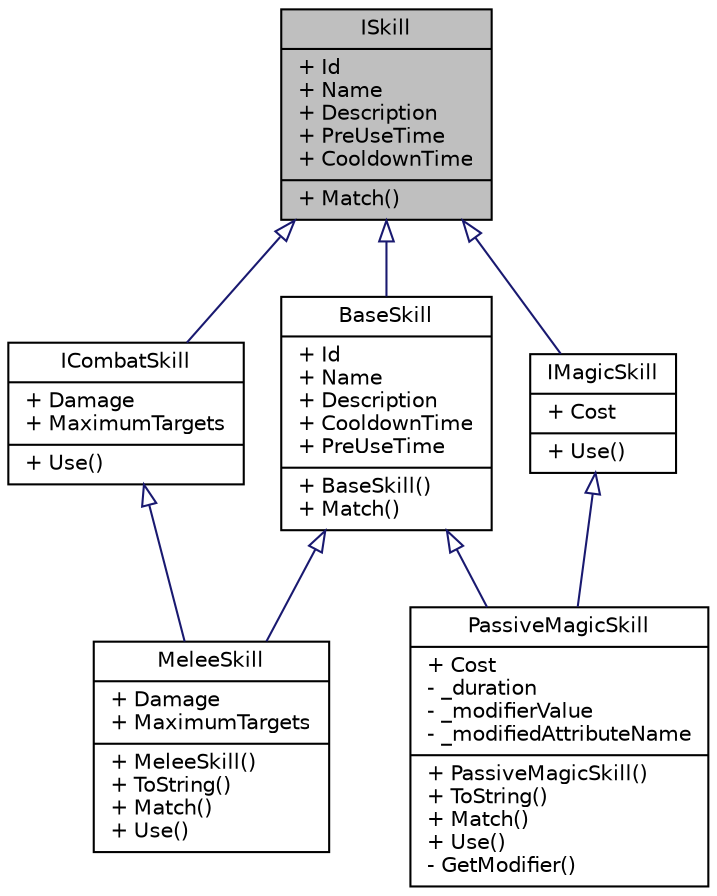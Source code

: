 digraph "ISkill"
{
 // INTERACTIVE_SVG=YES
  edge [fontname="Helvetica",fontsize="10",labelfontname="Helvetica",labelfontsize="10"];
  node [fontname="Helvetica",fontsize="10",shape=record];
  Node1 [label="{ISkill\n|+ Id\l+ Name\l+ Description\l+ PreUseTime\l+ CooldownTime\l|+ Match()\l}",height=0.2,width=0.4,color="black", fillcolor="grey75", style="filled", fontcolor="black"];
  Node1 -> Node2 [dir="back",color="midnightblue",fontsize="10",style="solid",arrowtail="onormal",fontname="Helvetica"];
  Node2 [label="{BaseSkill\n|+ Id\l+ Name\l+ Description\l+ CooldownTime\l+ PreUseTime\l|+ BaseSkill()\l+ Match()\l}",height=0.2,width=0.4,color="black", fillcolor="white", style="filled",URL="$dc/db7/class_action_rpg_kit_1_1_character_1_1_skill_1_1_base_skill.xhtml",tooltip="A basic Skill implementation."];
  Node2 -> Node3 [dir="back",color="midnightblue",fontsize="10",style="solid",arrowtail="onormal",fontname="Helvetica"];
  Node3 [label="{MeleeSkill\n|+ Damage\l+ MaximumTargets\l|+ MeleeSkill()\l+ ToString()\l+ Match()\l+ Use()\l}",height=0.2,width=0.4,color="black", fillcolor="white", style="filled",URL="$d4/d60/class_action_rpg_kit_1_1_character_1_1_skill_1_1_melee_skill.xhtml",tooltip="Allows to attack with a melee weapon."];
  Node2 -> Node4 [dir="back",color="midnightblue",fontsize="10",style="solid",arrowtail="onormal",fontname="Helvetica"];
  Node4 [label="{PassiveMagicSkill\n|+ Cost\l- _duration\l- _modifierValue\l- _modifiedAttributeName\l|+ PassiveMagicSkill()\l+ ToString()\l+ Match()\l+ Use()\l- GetModifier()\l}",height=0.2,width=0.4,color="black", fillcolor="white", style="filled",URL="$dc/dac/class_action_rpg_kit_1_1_character_1_1_skill_1_1_passive_magic_skill.xhtml",tooltip="A passive MagicSkill adds buffs on the User itself."];
  Node1 -> Node5 [dir="back",color="midnightblue",fontsize="10",style="solid",arrowtail="onormal",fontname="Helvetica"];
  Node5 [label="{ICombatSkill\n|+ Damage\l+ MaximumTargets\l|+ Use()\l}",height=0.2,width=0.4,color="black", fillcolor="white", style="filled",URL="$d4/dbe/interface_action_rpg_kit_1_1_character_1_1_skill_1_1_i_combat_skill.xhtml",tooltip="A Skill to be used as an Attack in Combat."];
  Node5 -> Node3 [dir="back",color="midnightblue",fontsize="10",style="solid",arrowtail="onormal",fontname="Helvetica"];
  Node1 -> Node6 [dir="back",color="midnightblue",fontsize="10",style="solid",arrowtail="onormal",fontname="Helvetica"];
  Node6 [label="{IMagicSkill\n|+ Cost\l|+ Use()\l}",height=0.2,width=0.4,color="black", fillcolor="white", style="filled",URL="$d7/dd4/interface_action_rpg_kit_1_1_character_1_1_skill_1_1_i_magic_skill.xhtml",tooltip="A magic Skill costs magic energy on each use."];
  Node6 -> Node4 [dir="back",color="midnightblue",fontsize="10",style="solid",arrowtail="onormal",fontname="Helvetica"];
}
